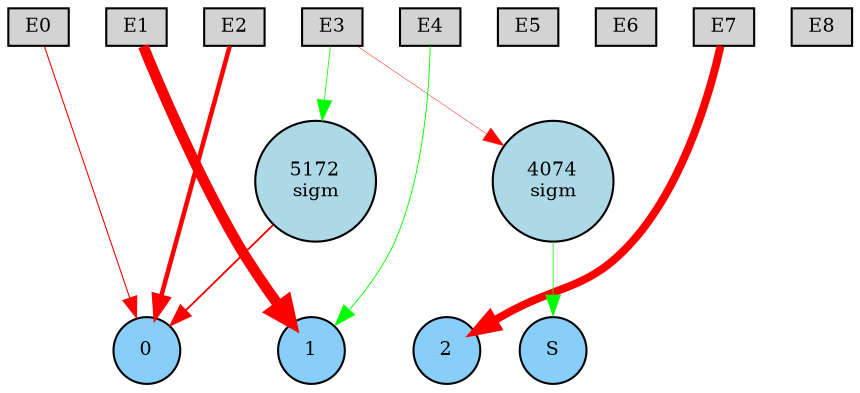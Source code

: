 digraph {
	node [fontsize=9 height=0.2 shape=circle width=0.2]
	subgraph inputs {
		node [shape=box style=filled]
		rank=source
		E0 [fillcolor=lightgray]
		E1 [fillcolor=lightgray]
		E0 -> E1 [style=invis]
		E2 [fillcolor=lightgray]
		E1 -> E2 [style=invis]
		E3 [fillcolor=lightgray]
		E2 -> E3 [style=invis]
		E4 [fillcolor=lightgray]
		E3 -> E4 [style=invis]
		E5 [fillcolor=lightgray]
		E4 -> E5 [style=invis]
		E6 [fillcolor=lightgray]
		E5 -> E6 [style=invis]
		E7 [fillcolor=lightgray]
		E6 -> E7 [style=invis]
		E8 [fillcolor=lightgray]
		E7 -> E8 [style=invis]
	}
	subgraph outputs {
		node [style=filled]
		rank=sink
		0 [fillcolor=lightskyblue fontsize=9 height=0.2 shape=circle width=0.2]
		1 [fillcolor=lightskyblue fontsize=9 height=0.2 shape=circle width=0.2]
		0 -> 1 [style=invis]
		2 [fillcolor=lightskyblue fontsize=9 height=0.2 shape=circle width=0.2]
		1 -> 2 [style=invis]
		S [fillcolor=lightskyblue fontsize=9 height=0.2 shape=circle width=0.2]
		2 -> S [style=invis]
	}
	4074 [label="4074
sigm" fillcolor=lightblue style=filled]
	5172 [label="5172
sigm" fillcolor=lightblue style=filled]
	E2 -> 0 [color=red penwidth=2.1733016761921102 style=solid]
	E1 -> 1 [color=red penwidth=5.125884333978991 style=solid]
	E7 -> 2 [color=red penwidth=3.817609229679249 style=solid]
	4074 -> S [color=green penwidth=0.3664027015062047 style=solid]
	E0 -> 0 [color=red penwidth=0.5190401376665803 style=solid]
	E3 -> 5172 [color=green penwidth=0.3743538186711679 style=solid]
	5172 -> 0 [color=red penwidth=0.8904446804826265 style=solid]
	E4 -> 1 [color=green penwidth=0.4391168514814304 style=solid]
	E3 -> 4074 [color=red penwidth=0.20916410105819216 style=solid]
}
